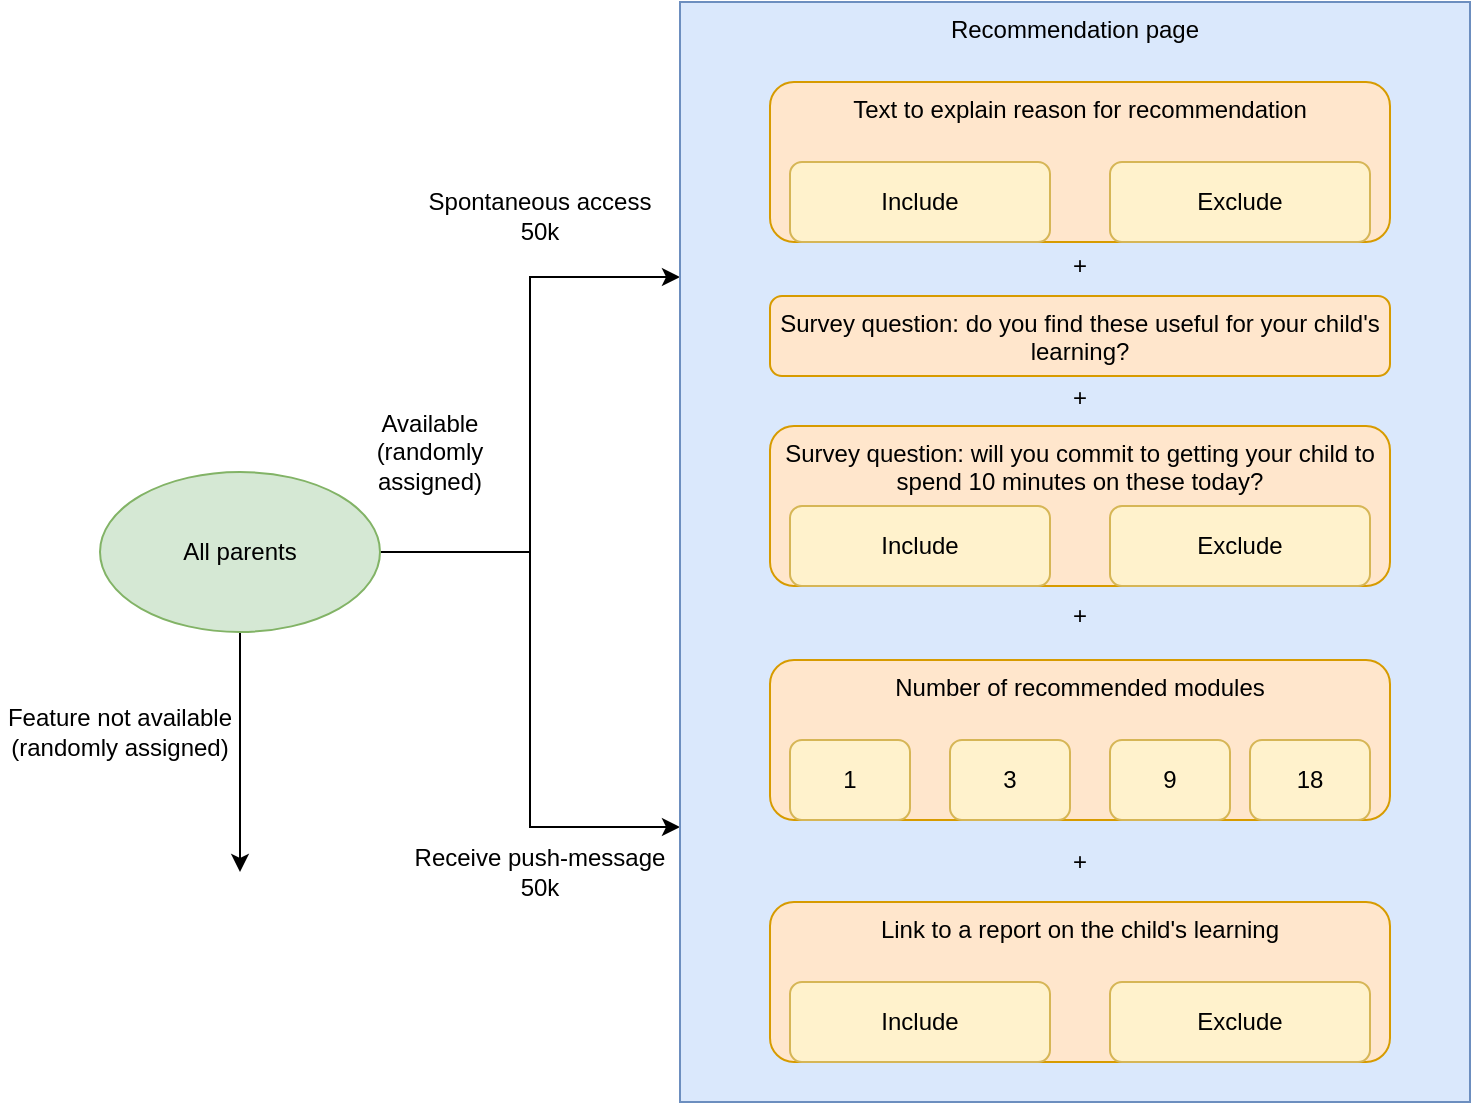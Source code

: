 <mxfile version="13.8.0" type="github">
  <diagram id="Bp5YCKamUBvhE3Jf_IMU" name="Page-1">
    <mxGraphModel dx="786" dy="513" grid="1" gridSize="10" guides="1" tooltips="1" connect="1" arrows="1" fold="1" page="1" pageScale="1" pageWidth="827" pageHeight="1169" math="0" shadow="0">
      <root>
        <mxCell id="0" />
        <mxCell id="1" parent="0" />
        <mxCell id="ge822tlAHlfw3ouf9CU9-63" style="edgeStyle=orthogonalEdgeStyle;rounded=0;orthogonalLoop=1;jettySize=auto;html=1;exitX=0.5;exitY=1;exitDx=0;exitDy=0;" parent="1" source="ge822tlAHlfw3ouf9CU9-8" edge="1">
          <mxGeometry relative="1" as="geometry">
            <mxPoint x="170" y="620" as="targetPoint" />
          </mxGeometry>
        </mxCell>
        <mxCell id="ge822tlAHlfw3ouf9CU9-64" style="edgeStyle=orthogonalEdgeStyle;rounded=0;orthogonalLoop=1;jettySize=auto;html=1;exitX=1;exitY=0.5;exitDx=0;exitDy=0;entryX=0;entryY=0.75;entryDx=0;entryDy=0;" parent="1" source="ge822tlAHlfw3ouf9CU9-8" target="ge822tlAHlfw3ouf9CU9-1" edge="1">
          <mxGeometry relative="1" as="geometry" />
        </mxCell>
        <mxCell id="ge822tlAHlfw3ouf9CU9-65" style="edgeStyle=orthogonalEdgeStyle;rounded=0;orthogonalLoop=1;jettySize=auto;html=1;exitX=1;exitY=0.5;exitDx=0;exitDy=0;entryX=0;entryY=0.25;entryDx=0;entryDy=0;" parent="1" source="ge822tlAHlfw3ouf9CU9-8" target="ge822tlAHlfw3ouf9CU9-1" edge="1">
          <mxGeometry relative="1" as="geometry" />
        </mxCell>
        <mxCell id="ge822tlAHlfw3ouf9CU9-8" value="All parents" style="ellipse;whiteSpace=wrap;html=1;fillColor=#d5e8d4;strokeColor=#82b366;" parent="1" vertex="1">
          <mxGeometry x="100" y="420" width="140" height="80" as="geometry" />
        </mxCell>
        <mxCell id="ge822tlAHlfw3ouf9CU9-13" value="Feature not available (randomly assigned)" style="text;html=1;strokeColor=none;fillColor=none;align=center;verticalAlign=middle;whiteSpace=wrap;rounded=0;" parent="1" vertex="1">
          <mxGeometry x="50" y="540" width="120" height="20" as="geometry" />
        </mxCell>
        <mxCell id="ge822tlAHlfw3ouf9CU9-17" value="Available (randomly assigned)" style="text;html=1;strokeColor=none;fillColor=none;align=center;verticalAlign=middle;whiteSpace=wrap;rounded=0;" parent="1" vertex="1">
          <mxGeometry x="230" y="400" width="70" height="20" as="geometry" />
        </mxCell>
        <mxCell id="ge822tlAHlfw3ouf9CU9-20" value="Receive push-message&lt;br&gt;50k" style="text;html=1;strokeColor=none;fillColor=none;align=center;verticalAlign=middle;whiteSpace=wrap;rounded=0;" parent="1" vertex="1">
          <mxGeometry x="250" y="610" width="140" height="20" as="geometry" />
        </mxCell>
        <mxCell id="ge822tlAHlfw3ouf9CU9-21" value="Spontaneous access&lt;br&gt;50k" style="text;html=1;strokeColor=none;fillColor=none;align=center;verticalAlign=middle;whiteSpace=wrap;rounded=0;" parent="1" vertex="1">
          <mxGeometry x="260" y="282" width="120" height="20" as="geometry" />
        </mxCell>
        <mxCell id="ge822tlAHlfw3ouf9CU9-59" value="" style="group" parent="1" vertex="1" connectable="0">
          <mxGeometry x="390" y="185" width="395" height="550" as="geometry" />
        </mxCell>
        <mxCell id="ge822tlAHlfw3ouf9CU9-1" value="Recommendation page" style="rounded=0;whiteSpace=wrap;html=1;fillColor=#dae8fc;strokeColor=#6c8ebf;verticalAlign=top;" parent="ge822tlAHlfw3ouf9CU9-59" vertex="1">
          <mxGeometry width="395" height="550" as="geometry" />
        </mxCell>
        <mxCell id="ge822tlAHlfw3ouf9CU9-24" value="" style="group" parent="ge822tlAHlfw3ouf9CU9-59" vertex="1" connectable="0">
          <mxGeometry x="45" y="40" width="310" height="80" as="geometry" />
        </mxCell>
        <mxCell id="ge822tlAHlfw3ouf9CU9-2" value="Text to explain reason for recommendation&lt;br&gt;" style="rounded=1;whiteSpace=wrap;html=1;verticalAlign=top;fillColor=#ffe6cc;strokeColor=#d79b00;" parent="ge822tlAHlfw3ouf9CU9-24" vertex="1">
          <mxGeometry width="310" height="80" as="geometry" />
        </mxCell>
        <mxCell id="ge822tlAHlfw3ouf9CU9-22" value="Include" style="rounded=1;whiteSpace=wrap;html=1;fillColor=#fff2cc;strokeColor=#d6b656;" parent="ge822tlAHlfw3ouf9CU9-24" vertex="1">
          <mxGeometry x="10" y="40" width="130" height="40" as="geometry" />
        </mxCell>
        <mxCell id="ge822tlAHlfw3ouf9CU9-23" value="Exclude" style="rounded=1;whiteSpace=wrap;html=1;fillColor=#fff2cc;strokeColor=#d6b656;" parent="ge822tlAHlfw3ouf9CU9-24" vertex="1">
          <mxGeometry x="170" y="40" width="130" height="40" as="geometry" />
        </mxCell>
        <mxCell id="ge822tlAHlfw3ouf9CU9-25" value="" style="group" parent="ge822tlAHlfw3ouf9CU9-59" vertex="1" connectable="0">
          <mxGeometry x="45" y="329" width="310" height="80" as="geometry" />
        </mxCell>
        <mxCell id="ge822tlAHlfw3ouf9CU9-26" value="Number of recommended modules" style="rounded=1;whiteSpace=wrap;html=1;verticalAlign=top;fillColor=#ffe6cc;strokeColor=#d79b00;" parent="ge822tlAHlfw3ouf9CU9-25" vertex="1">
          <mxGeometry width="310" height="80" as="geometry" />
        </mxCell>
        <mxCell id="ge822tlAHlfw3ouf9CU9-27" value="1" style="rounded=1;whiteSpace=wrap;html=1;fillColor=#fff2cc;strokeColor=#d6b656;" parent="ge822tlAHlfw3ouf9CU9-25" vertex="1">
          <mxGeometry x="10" y="40" width="60" height="40" as="geometry" />
        </mxCell>
        <mxCell id="ge822tlAHlfw3ouf9CU9-29" value="3" style="rounded=1;whiteSpace=wrap;html=1;fillColor=#fff2cc;strokeColor=#d6b656;" parent="ge822tlAHlfw3ouf9CU9-25" vertex="1">
          <mxGeometry x="90" y="40" width="60" height="40" as="geometry" />
        </mxCell>
        <mxCell id="ge822tlAHlfw3ouf9CU9-30" value="9" style="rounded=1;whiteSpace=wrap;html=1;fillColor=#fff2cc;strokeColor=#d6b656;" parent="ge822tlAHlfw3ouf9CU9-25" vertex="1">
          <mxGeometry x="170" y="40" width="60" height="40" as="geometry" />
        </mxCell>
        <mxCell id="ge822tlAHlfw3ouf9CU9-31" value="18" style="rounded=1;whiteSpace=wrap;html=1;fillColor=#fff2cc;strokeColor=#d6b656;" parent="ge822tlAHlfw3ouf9CU9-25" vertex="1">
          <mxGeometry x="240" y="40" width="60" height="40" as="geometry" />
        </mxCell>
        <mxCell id="ge822tlAHlfw3ouf9CU9-32" value="" style="group" parent="ge822tlAHlfw3ouf9CU9-59" vertex="1" connectable="0">
          <mxGeometry x="45" y="450" width="310" height="80" as="geometry" />
        </mxCell>
        <mxCell id="ge822tlAHlfw3ouf9CU9-33" value="Link to a report on the child&#39;s learning" style="rounded=1;whiteSpace=wrap;html=1;verticalAlign=top;fillColor=#ffe6cc;strokeColor=#d79b00;" parent="ge822tlAHlfw3ouf9CU9-32" vertex="1">
          <mxGeometry width="310" height="80" as="geometry" />
        </mxCell>
        <mxCell id="ge822tlAHlfw3ouf9CU9-34" value="Include" style="rounded=1;whiteSpace=wrap;html=1;fillColor=#fff2cc;strokeColor=#d6b656;" parent="ge822tlAHlfw3ouf9CU9-32" vertex="1">
          <mxGeometry x="10" y="40" width="130" height="40" as="geometry" />
        </mxCell>
        <mxCell id="ge822tlAHlfw3ouf9CU9-35" value="Exclude" style="rounded=1;whiteSpace=wrap;html=1;fillColor=#fff2cc;strokeColor=#d6b656;" parent="ge822tlAHlfw3ouf9CU9-32" vertex="1">
          <mxGeometry x="170" y="40" width="130" height="40" as="geometry" />
        </mxCell>
        <mxCell id="ge822tlAHlfw3ouf9CU9-36" value="+" style="text;html=1;strokeColor=none;fillColor=none;align=center;verticalAlign=middle;whiteSpace=wrap;rounded=0;" parent="ge822tlAHlfw3ouf9CU9-59" vertex="1">
          <mxGeometry x="180" y="420" width="40" height="20" as="geometry" />
        </mxCell>
        <mxCell id="ge822tlAHlfw3ouf9CU9-37" value="" style="group" parent="ge822tlAHlfw3ouf9CU9-59" vertex="1" connectable="0">
          <mxGeometry x="45" y="147" width="310" height="40" as="geometry" />
        </mxCell>
        <mxCell id="ge822tlAHlfw3ouf9CU9-38" value="Survey question: do you find these useful for your child&#39;s learning?" style="rounded=1;whiteSpace=wrap;html=1;verticalAlign=top;fillColor=#ffe6cc;strokeColor=#d79b00;" parent="ge822tlAHlfw3ouf9CU9-37" vertex="1">
          <mxGeometry width="310" height="40" as="geometry" />
        </mxCell>
        <mxCell id="ge822tlAHlfw3ouf9CU9-50" value="" style="group" parent="ge822tlAHlfw3ouf9CU9-59" vertex="1" connectable="0">
          <mxGeometry x="45" y="212" width="310" height="80" as="geometry" />
        </mxCell>
        <mxCell id="ge822tlAHlfw3ouf9CU9-51" value="Survey question: will you commit to getting your child to spend 10 minutes on these today?" style="rounded=1;whiteSpace=wrap;html=1;verticalAlign=top;fillColor=#ffe6cc;strokeColor=#d79b00;" parent="ge822tlAHlfw3ouf9CU9-50" vertex="1">
          <mxGeometry width="310" height="80" as="geometry" />
        </mxCell>
        <mxCell id="ge822tlAHlfw3ouf9CU9-52" value="Include" style="rounded=1;whiteSpace=wrap;html=1;fillColor=#fff2cc;strokeColor=#d6b656;" parent="ge822tlAHlfw3ouf9CU9-50" vertex="1">
          <mxGeometry x="10" y="40" width="130" height="40" as="geometry" />
        </mxCell>
        <mxCell id="ge822tlAHlfw3ouf9CU9-53" value="Exclude" style="rounded=1;whiteSpace=wrap;html=1;fillColor=#fff2cc;strokeColor=#d6b656;" parent="ge822tlAHlfw3ouf9CU9-50" vertex="1">
          <mxGeometry x="170" y="40" width="130" height="40" as="geometry" />
        </mxCell>
        <mxCell id="ge822tlAHlfw3ouf9CU9-54" value="+" style="text;html=1;strokeColor=none;fillColor=none;align=center;verticalAlign=middle;whiteSpace=wrap;rounded=0;" parent="ge822tlAHlfw3ouf9CU9-59" vertex="1">
          <mxGeometry x="180" y="297" width="40" height="20" as="geometry" />
        </mxCell>
        <mxCell id="ge822tlAHlfw3ouf9CU9-55" value="+" style="text;html=1;strokeColor=none;fillColor=none;align=center;verticalAlign=middle;whiteSpace=wrap;rounded=0;" parent="ge822tlAHlfw3ouf9CU9-59" vertex="1">
          <mxGeometry x="180" y="188" width="40" height="20" as="geometry" />
        </mxCell>
        <mxCell id="ge822tlAHlfw3ouf9CU9-56" value="+" style="text;html=1;strokeColor=none;fillColor=none;align=center;verticalAlign=middle;whiteSpace=wrap;rounded=0;" parent="ge822tlAHlfw3ouf9CU9-59" vertex="1">
          <mxGeometry x="180" y="122" width="40" height="20" as="geometry" />
        </mxCell>
      </root>
    </mxGraphModel>
  </diagram>
</mxfile>
